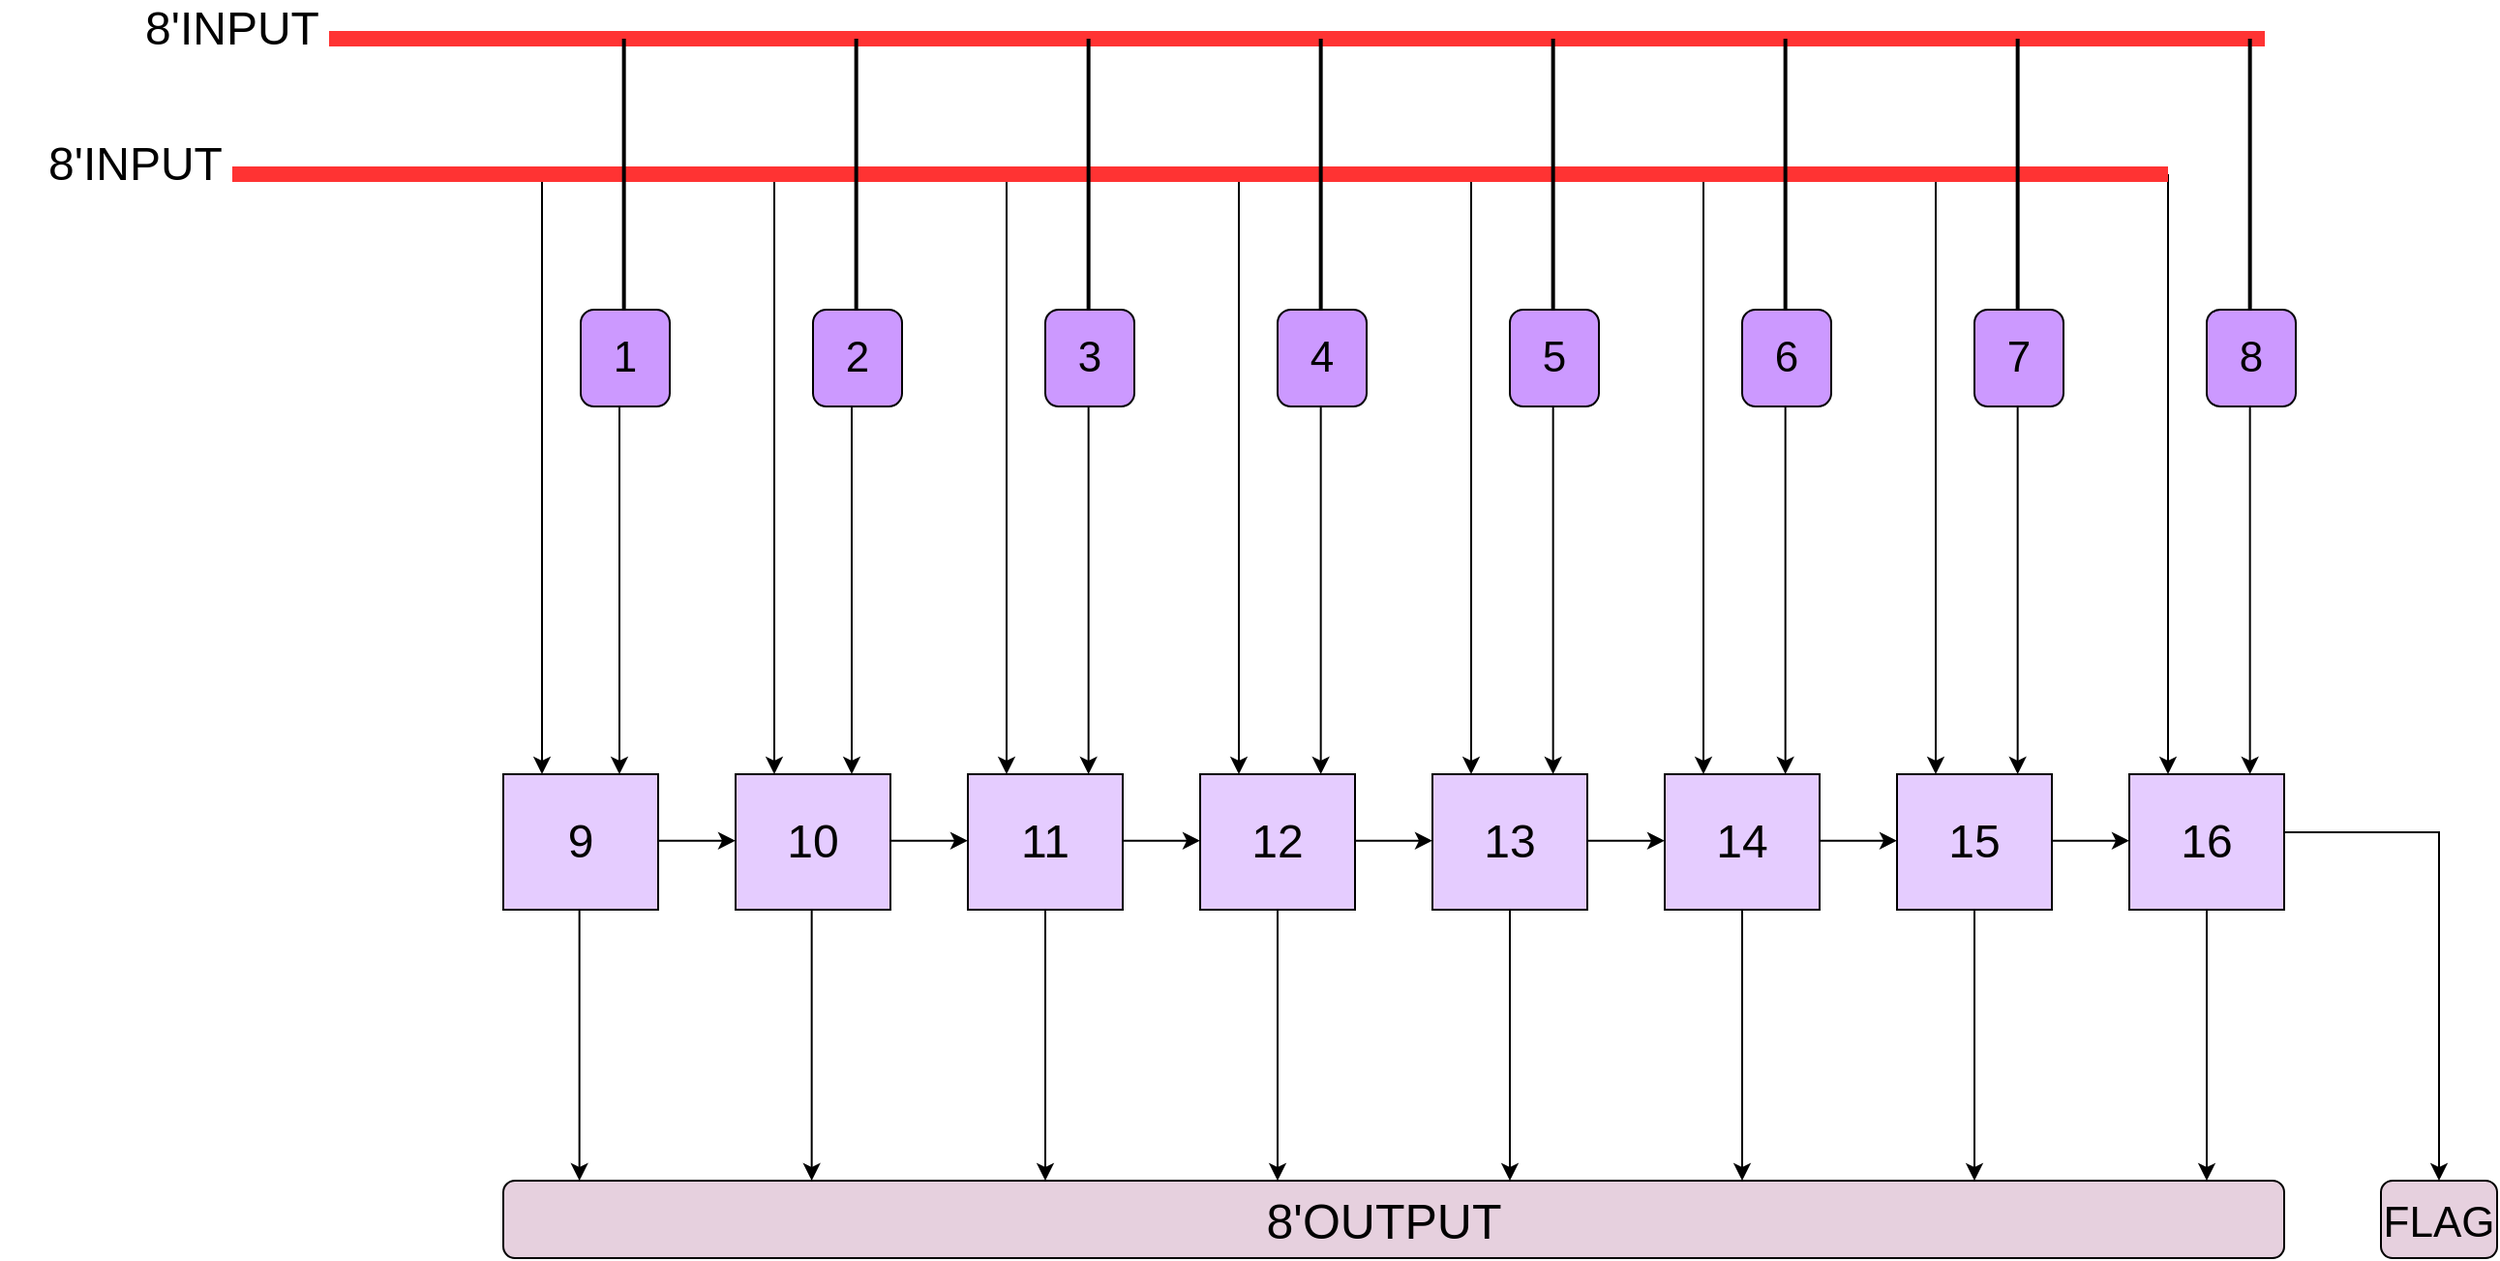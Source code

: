 <mxfile version="17.2.2" type="github">
  <diagram id="6qBSWGZqCgJ421mRusej" name="Page-1">
    <mxGraphModel dx="1311" dy="1225" grid="1" gridSize="10" guides="1" tooltips="1" connect="1" arrows="1" fold="1" page="1" pageScale="1" pageWidth="827" pageHeight="1169" math="0" shadow="0">
      <root>
        <mxCell id="0" />
        <mxCell id="1" parent="0" />
        <mxCell id="blIba7tBWrxj8l8xD1Xf-1" value="&lt;font style=&quot;font-size: 24px&quot;&gt;10&lt;/font&gt;" style="rounded=0;whiteSpace=wrap;html=1;fillColor=#E5CCFF;" vertex="1" parent="1">
          <mxGeometry x="510" y="630" width="80" height="70" as="geometry" />
        </mxCell>
        <mxCell id="blIba7tBWrxj8l8xD1Xf-3" value="11" style="rounded=0;whiteSpace=wrap;html=1;fillColor=#E5CCFF;fontSize=24;" vertex="1" parent="1">
          <mxGeometry x="630" y="630" width="80" height="70" as="geometry" />
        </mxCell>
        <mxCell id="blIba7tBWrxj8l8xD1Xf-4" value="12" style="rounded=0;whiteSpace=wrap;html=1;fillColor=#E5CCFF;fontSize=24;" vertex="1" parent="1">
          <mxGeometry x="750" y="630" width="80" height="70" as="geometry" />
        </mxCell>
        <mxCell id="blIba7tBWrxj8l8xD1Xf-5" value="13" style="rounded=0;whiteSpace=wrap;html=1;fillColor=#E5CCFF;fontSize=24;" vertex="1" parent="1">
          <mxGeometry x="870" y="630" width="80" height="70" as="geometry" />
        </mxCell>
        <mxCell id="blIba7tBWrxj8l8xD1Xf-6" value="14" style="rounded=0;whiteSpace=wrap;html=1;fillColor=#E5CCFF;fontSize=24;" vertex="1" parent="1">
          <mxGeometry x="990" y="630" width="80" height="70" as="geometry" />
        </mxCell>
        <mxCell id="blIba7tBWrxj8l8xD1Xf-7" value="&lt;font style=&quot;font-size: 24px&quot;&gt;9&lt;/font&gt;" style="rounded=0;whiteSpace=wrap;html=1;fillColor=#E5CCFF;" vertex="1" parent="1">
          <mxGeometry x="390" y="630" width="80" height="70" as="geometry" />
        </mxCell>
        <mxCell id="blIba7tBWrxj8l8xD1Xf-8" value="15" style="rounded=0;whiteSpace=wrap;html=1;fillColor=#E5CCFF;fontSize=24;" vertex="1" parent="1">
          <mxGeometry x="1110" y="630" width="80" height="70" as="geometry" />
        </mxCell>
        <mxCell id="blIba7tBWrxj8l8xD1Xf-9" value="16" style="rounded=0;whiteSpace=wrap;html=1;fillColor=#E5CCFF;fontSize=24;" vertex="1" parent="1">
          <mxGeometry x="1230" y="630" width="80" height="70" as="geometry" />
        </mxCell>
        <mxCell id="blIba7tBWrxj8l8xD1Xf-10" value="" style="endArrow=classic;html=1;rounded=0;" edge="1" parent="1">
          <mxGeometry width="50" height="50" relative="1" as="geometry">
            <mxPoint x="410" y="320" as="sourcePoint" />
            <mxPoint x="410" y="630" as="targetPoint" />
          </mxGeometry>
        </mxCell>
        <mxCell id="blIba7tBWrxj8l8xD1Xf-11" value="" style="endArrow=classic;html=1;rounded=0;" edge="1" parent="1">
          <mxGeometry width="50" height="50" relative="1" as="geometry">
            <mxPoint x="450" y="440" as="sourcePoint" />
            <mxPoint x="450" y="630" as="targetPoint" />
          </mxGeometry>
        </mxCell>
        <mxCell id="blIba7tBWrxj8l8xD1Xf-26" value="" style="endArrow=classic;html=1;rounded=0;" edge="1" parent="1">
          <mxGeometry width="50" height="50" relative="1" as="geometry">
            <mxPoint x="470" y="664.33" as="sourcePoint" />
            <mxPoint x="510" y="664.33" as="targetPoint" />
          </mxGeometry>
        </mxCell>
        <mxCell id="blIba7tBWrxj8l8xD1Xf-27" value="" style="endArrow=classic;html=1;rounded=0;" edge="1" parent="1">
          <mxGeometry width="50" height="50" relative="1" as="geometry">
            <mxPoint x="590" y="664.33" as="sourcePoint" />
            <mxPoint x="630" y="664.33" as="targetPoint" />
          </mxGeometry>
        </mxCell>
        <mxCell id="blIba7tBWrxj8l8xD1Xf-28" value="" style="endArrow=classic;html=1;rounded=0;" edge="1" parent="1">
          <mxGeometry width="50" height="50" relative="1" as="geometry">
            <mxPoint x="710" y="664.33" as="sourcePoint" />
            <mxPoint x="750" y="664.33" as="targetPoint" />
          </mxGeometry>
        </mxCell>
        <mxCell id="blIba7tBWrxj8l8xD1Xf-30" value="" style="endArrow=classic;html=1;rounded=0;" edge="1" parent="1">
          <mxGeometry width="50" height="50" relative="1" as="geometry">
            <mxPoint x="830" y="664.33" as="sourcePoint" />
            <mxPoint x="870" y="664.33" as="targetPoint" />
          </mxGeometry>
        </mxCell>
        <mxCell id="blIba7tBWrxj8l8xD1Xf-31" value="" style="endArrow=classic;html=1;rounded=0;" edge="1" parent="1">
          <mxGeometry width="50" height="50" relative="1" as="geometry">
            <mxPoint x="950" y="664.33" as="sourcePoint" />
            <mxPoint x="990" y="664.33" as="targetPoint" />
          </mxGeometry>
        </mxCell>
        <mxCell id="blIba7tBWrxj8l8xD1Xf-32" value="" style="endArrow=classic;html=1;rounded=0;" edge="1" parent="1">
          <mxGeometry width="50" height="50" relative="1" as="geometry">
            <mxPoint x="1070" y="664.33" as="sourcePoint" />
            <mxPoint x="1110" y="664.33" as="targetPoint" />
          </mxGeometry>
        </mxCell>
        <mxCell id="blIba7tBWrxj8l8xD1Xf-33" value="" style="endArrow=classic;html=1;rounded=0;" edge="1" parent="1">
          <mxGeometry width="50" height="50" relative="1" as="geometry">
            <mxPoint x="1190" y="664.33" as="sourcePoint" />
            <mxPoint x="1230" y="664.33" as="targetPoint" />
          </mxGeometry>
        </mxCell>
        <mxCell id="blIba7tBWrxj8l8xD1Xf-34" value="" style="endArrow=classic;html=1;rounded=0;" edge="1" parent="1">
          <mxGeometry width="50" height="50" relative="1" as="geometry">
            <mxPoint x="1310" y="660" as="sourcePoint" />
            <mxPoint x="1390" y="840" as="targetPoint" />
            <Array as="points">
              <mxPoint x="1390" y="660" />
            </Array>
          </mxGeometry>
        </mxCell>
        <mxCell id="blIba7tBWrxj8l8xD1Xf-35" value="" style="endArrow=classic;html=1;rounded=0;" edge="1" parent="1">
          <mxGeometry width="50" height="50" relative="1" as="geometry">
            <mxPoint x="429.33" y="700" as="sourcePoint" />
            <mxPoint x="429.33" y="840" as="targetPoint" />
          </mxGeometry>
        </mxCell>
        <mxCell id="blIba7tBWrxj8l8xD1Xf-36" value="" style="endArrow=classic;html=1;rounded=0;" edge="1" parent="1">
          <mxGeometry width="50" height="50" relative="1" as="geometry">
            <mxPoint x="549.33" y="700" as="sourcePoint" />
            <mxPoint x="549.33" y="840" as="targetPoint" />
          </mxGeometry>
        </mxCell>
        <mxCell id="blIba7tBWrxj8l8xD1Xf-38" value="" style="endArrow=classic;html=1;rounded=0;" edge="1" parent="1">
          <mxGeometry width="50" height="50" relative="1" as="geometry">
            <mxPoint x="670.0" y="700" as="sourcePoint" />
            <mxPoint x="670.0" y="840" as="targetPoint" />
          </mxGeometry>
        </mxCell>
        <mxCell id="blIba7tBWrxj8l8xD1Xf-39" value="" style="endArrow=classic;html=1;rounded=0;" edge="1" parent="1">
          <mxGeometry width="50" height="50" relative="1" as="geometry">
            <mxPoint x="790.0" y="700" as="sourcePoint" />
            <mxPoint x="790.0" y="840" as="targetPoint" />
          </mxGeometry>
        </mxCell>
        <mxCell id="blIba7tBWrxj8l8xD1Xf-40" value="" style="endArrow=classic;html=1;rounded=0;" edge="1" parent="1">
          <mxGeometry width="50" height="50" relative="1" as="geometry">
            <mxPoint x="910" y="700" as="sourcePoint" />
            <mxPoint x="910" y="840" as="targetPoint" />
          </mxGeometry>
        </mxCell>
        <mxCell id="blIba7tBWrxj8l8xD1Xf-41" value="" style="endArrow=classic;html=1;rounded=0;" edge="1" parent="1">
          <mxGeometry width="50" height="50" relative="1" as="geometry">
            <mxPoint x="1030" y="700" as="sourcePoint" />
            <mxPoint x="1030" y="840" as="targetPoint" />
          </mxGeometry>
        </mxCell>
        <mxCell id="blIba7tBWrxj8l8xD1Xf-42" value="" style="endArrow=classic;html=1;rounded=0;" edge="1" parent="1">
          <mxGeometry width="50" height="50" relative="1" as="geometry">
            <mxPoint x="1150" y="700" as="sourcePoint" />
            <mxPoint x="1150" y="840" as="targetPoint" />
          </mxGeometry>
        </mxCell>
        <mxCell id="blIba7tBWrxj8l8xD1Xf-43" value="" style="endArrow=classic;html=1;rounded=0;" edge="1" parent="1">
          <mxGeometry width="50" height="50" relative="1" as="geometry">
            <mxPoint x="1270" y="700" as="sourcePoint" />
            <mxPoint x="1270" y="840" as="targetPoint" />
          </mxGeometry>
        </mxCell>
        <mxCell id="blIba7tBWrxj8l8xD1Xf-44" value="" style="rounded=1;whiteSpace=wrap;html=1;fillColor=#E6D0DE;" vertex="1" parent="1">
          <mxGeometry x="390" y="840" width="920" height="40" as="geometry" />
        </mxCell>
        <mxCell id="blIba7tBWrxj8l8xD1Xf-45" value="&lt;font style=&quot;font-size: 25px&quot;&gt;8&#39;OUTPUT&lt;/font&gt;" style="text;html=1;strokeColor=none;fillColor=none;align=center;verticalAlign=middle;whiteSpace=wrap;rounded=0;" vertex="1" parent="1">
          <mxGeometry x="730" y="845" width="230" height="30" as="geometry" />
        </mxCell>
        <mxCell id="blIba7tBWrxj8l8xD1Xf-46" value="" style="rounded=1;whiteSpace=wrap;html=1;fontSize=25;fillColor=#E6D0DE;" vertex="1" parent="1">
          <mxGeometry x="1360" y="840" width="60" height="40" as="geometry" />
        </mxCell>
        <mxCell id="blIba7tBWrxj8l8xD1Xf-47" value="&lt;font style=&quot;font-size: 22px&quot;&gt;FLAG&lt;/font&gt;" style="text;html=1;strokeColor=none;fillColor=none;align=center;verticalAlign=middle;whiteSpace=wrap;rounded=0;fontSize=25;" vertex="1" parent="1">
          <mxGeometry x="1360" y="845" width="60" height="30" as="geometry" />
        </mxCell>
        <mxCell id="blIba7tBWrxj8l8xD1Xf-48" value="" style="endArrow=classic;html=1;rounded=0;" edge="1" parent="1">
          <mxGeometry width="50" height="50" relative="1" as="geometry">
            <mxPoint x="570" y="440" as="sourcePoint" />
            <mxPoint x="570" y="630" as="targetPoint" />
          </mxGeometry>
        </mxCell>
        <mxCell id="blIba7tBWrxj8l8xD1Xf-55" value="1" style="rounded=1;whiteSpace=wrap;html=1;fontSize=22;fillColor=#CC99FF;" vertex="1" parent="1">
          <mxGeometry x="430" y="390" width="46" height="50" as="geometry" />
        </mxCell>
        <mxCell id="blIba7tBWrxj8l8xD1Xf-56" value="2" style="rounded=1;whiteSpace=wrap;html=1;fontSize=22;fillColor=#CC99FF;" vertex="1" parent="1">
          <mxGeometry x="550" y="390" width="46" height="50" as="geometry" />
        </mxCell>
        <mxCell id="blIba7tBWrxj8l8xD1Xf-57" value="3" style="rounded=1;whiteSpace=wrap;html=1;fontSize=22;fillColor=#CC99FF;" vertex="1" parent="1">
          <mxGeometry x="670" y="390" width="46" height="50" as="geometry" />
        </mxCell>
        <mxCell id="blIba7tBWrxj8l8xD1Xf-58" value="4" style="rounded=1;whiteSpace=wrap;html=1;fontSize=22;fillColor=#CC99FF;" vertex="1" parent="1">
          <mxGeometry x="790" y="390" width="46" height="50" as="geometry" />
        </mxCell>
        <mxCell id="blIba7tBWrxj8l8xD1Xf-59" value="5" style="rounded=1;whiteSpace=wrap;html=1;fontSize=22;fillColor=#CC99FF;" vertex="1" parent="1">
          <mxGeometry x="910" y="390" width="46" height="50" as="geometry" />
        </mxCell>
        <mxCell id="blIba7tBWrxj8l8xD1Xf-60" value="6" style="rounded=1;whiteSpace=wrap;html=1;fontSize=22;fillColor=#CC99FF;" vertex="1" parent="1">
          <mxGeometry x="1030" y="390" width="46" height="50" as="geometry" />
        </mxCell>
        <mxCell id="blIba7tBWrxj8l8xD1Xf-61" value="7" style="rounded=1;whiteSpace=wrap;html=1;fontSize=22;fillColor=#CC99FF;" vertex="1" parent="1">
          <mxGeometry x="1150" y="390" width="46" height="50" as="geometry" />
        </mxCell>
        <mxCell id="blIba7tBWrxj8l8xD1Xf-62" value="8" style="rounded=1;whiteSpace=wrap;html=1;fontSize=22;fillColor=#CC99FF;" vertex="1" parent="1">
          <mxGeometry x="1270" y="390" width="46" height="50" as="geometry" />
        </mxCell>
        <mxCell id="blIba7tBWrxj8l8xD1Xf-63" value="" style="endArrow=classic;html=1;rounded=0;" edge="1" parent="1">
          <mxGeometry width="50" height="50" relative="1" as="geometry">
            <mxPoint x="692.33" y="440" as="sourcePoint" />
            <mxPoint x="692.33" y="630" as="targetPoint" />
          </mxGeometry>
        </mxCell>
        <mxCell id="blIba7tBWrxj8l8xD1Xf-64" value="" style="endArrow=classic;html=1;rounded=0;" edge="1" parent="1">
          <mxGeometry width="50" height="50" relative="1" as="geometry">
            <mxPoint x="812.33" y="440" as="sourcePoint" />
            <mxPoint x="812.33" y="630" as="targetPoint" />
          </mxGeometry>
        </mxCell>
        <mxCell id="blIba7tBWrxj8l8xD1Xf-65" value="" style="endArrow=classic;html=1;rounded=0;" edge="1" parent="1">
          <mxGeometry width="50" height="50" relative="1" as="geometry">
            <mxPoint x="932.33" y="440" as="sourcePoint" />
            <mxPoint x="932.33" y="630" as="targetPoint" />
          </mxGeometry>
        </mxCell>
        <mxCell id="blIba7tBWrxj8l8xD1Xf-66" value="" style="endArrow=classic;html=1;rounded=0;" edge="1" parent="1">
          <mxGeometry width="50" height="50" relative="1" as="geometry">
            <mxPoint x="1052.33" y="440" as="sourcePoint" />
            <mxPoint x="1052.33" y="630" as="targetPoint" />
          </mxGeometry>
        </mxCell>
        <mxCell id="blIba7tBWrxj8l8xD1Xf-67" value="" style="endArrow=classic;html=1;rounded=0;" edge="1" parent="1">
          <mxGeometry width="50" height="50" relative="1" as="geometry">
            <mxPoint x="1172.33" y="440" as="sourcePoint" />
            <mxPoint x="1172.33" y="630" as="targetPoint" />
          </mxGeometry>
        </mxCell>
        <mxCell id="blIba7tBWrxj8l8xD1Xf-68" value="" style="endArrow=classic;html=1;rounded=0;" edge="1" parent="1">
          <mxGeometry width="50" height="50" relative="1" as="geometry">
            <mxPoint x="1292.33" y="440" as="sourcePoint" />
            <mxPoint x="1292.33" y="630" as="targetPoint" />
          </mxGeometry>
        </mxCell>
        <mxCell id="blIba7tBWrxj8l8xD1Xf-69" value="" style="endArrow=classic;html=1;rounded=0;" edge="1" parent="1">
          <mxGeometry width="50" height="50" relative="1" as="geometry">
            <mxPoint x="530" y="320" as="sourcePoint" />
            <mxPoint x="530" y="630" as="targetPoint" />
          </mxGeometry>
        </mxCell>
        <mxCell id="blIba7tBWrxj8l8xD1Xf-70" value="" style="endArrow=classic;html=1;rounded=0;" edge="1" parent="1">
          <mxGeometry width="50" height="50" relative="1" as="geometry">
            <mxPoint x="650" y="320" as="sourcePoint" />
            <mxPoint x="650" y="630" as="targetPoint" />
          </mxGeometry>
        </mxCell>
        <mxCell id="blIba7tBWrxj8l8xD1Xf-71" value="" style="endArrow=classic;html=1;rounded=0;" edge="1" parent="1">
          <mxGeometry width="50" height="50" relative="1" as="geometry">
            <mxPoint x="770" y="320" as="sourcePoint" />
            <mxPoint x="770" y="630" as="targetPoint" />
          </mxGeometry>
        </mxCell>
        <mxCell id="blIba7tBWrxj8l8xD1Xf-72" value="" style="endArrow=classic;html=1;rounded=0;" edge="1" parent="1">
          <mxGeometry width="50" height="50" relative="1" as="geometry">
            <mxPoint x="890" y="320" as="sourcePoint" />
            <mxPoint x="890" y="630" as="targetPoint" />
          </mxGeometry>
        </mxCell>
        <mxCell id="blIba7tBWrxj8l8xD1Xf-73" value="" style="endArrow=classic;html=1;rounded=0;" edge="1" parent="1">
          <mxGeometry width="50" height="50" relative="1" as="geometry">
            <mxPoint x="1010" y="320" as="sourcePoint" />
            <mxPoint x="1010" y="630" as="targetPoint" />
          </mxGeometry>
        </mxCell>
        <mxCell id="blIba7tBWrxj8l8xD1Xf-74" value="" style="endArrow=classic;html=1;rounded=0;" edge="1" parent="1">
          <mxGeometry width="50" height="50" relative="1" as="geometry">
            <mxPoint x="1130" y="320" as="sourcePoint" />
            <mxPoint x="1130" y="630" as="targetPoint" />
          </mxGeometry>
        </mxCell>
        <mxCell id="blIba7tBWrxj8l8xD1Xf-75" value="" style="endArrow=classic;html=1;rounded=0;" edge="1" parent="1">
          <mxGeometry width="50" height="50" relative="1" as="geometry">
            <mxPoint x="1250" y="320" as="sourcePoint" />
            <mxPoint x="1250" y="630" as="targetPoint" />
          </mxGeometry>
        </mxCell>
        <mxCell id="blIba7tBWrxj8l8xD1Xf-76" value="" style="endArrow=none;html=1;rounded=0;fontSize=24;strokeWidth=8;strokeColor=#FF3333;" edge="1" parent="1">
          <mxGeometry width="50" height="50" relative="1" as="geometry">
            <mxPoint x="250" y="320" as="sourcePoint" />
            <mxPoint x="1250" y="320" as="targetPoint" />
          </mxGeometry>
        </mxCell>
        <mxCell id="blIba7tBWrxj8l8xD1Xf-77" value="" style="endArrow=none;html=1;rounded=0;fontSize=24;strokeWidth=8;strokeColor=#FF3333;" edge="1" parent="1">
          <mxGeometry width="50" height="50" relative="1" as="geometry">
            <mxPoint x="300" y="250" as="sourcePoint" />
            <mxPoint x="1300" y="250" as="targetPoint" />
          </mxGeometry>
        </mxCell>
        <mxCell id="blIba7tBWrxj8l8xD1Xf-79" value="" style="endArrow=none;html=1;rounded=0;fontSize=24;strokeColor=#000000;strokeWidth=2;" edge="1" parent="1">
          <mxGeometry width="50" height="50" relative="1" as="geometry">
            <mxPoint x="452.33" y="390" as="sourcePoint" />
            <mxPoint x="452.33" y="250" as="targetPoint" />
          </mxGeometry>
        </mxCell>
        <mxCell id="blIba7tBWrxj8l8xD1Xf-80" value="" style="endArrow=none;html=1;rounded=0;fontSize=24;strokeColor=#000000;strokeWidth=2;" edge="1" parent="1">
          <mxGeometry width="50" height="50" relative="1" as="geometry">
            <mxPoint x="572.33" y="390" as="sourcePoint" />
            <mxPoint x="572.33" y="250" as="targetPoint" />
          </mxGeometry>
        </mxCell>
        <mxCell id="blIba7tBWrxj8l8xD1Xf-81" value="" style="endArrow=none;html=1;rounded=0;fontSize=24;strokeColor=#000000;strokeWidth=2;" edge="1" parent="1">
          <mxGeometry width="50" height="50" relative="1" as="geometry">
            <mxPoint x="692.33" y="390" as="sourcePoint" />
            <mxPoint x="692.33" y="250" as="targetPoint" />
          </mxGeometry>
        </mxCell>
        <mxCell id="blIba7tBWrxj8l8xD1Xf-82" value="" style="endArrow=none;html=1;rounded=0;fontSize=24;strokeColor=#000000;strokeWidth=2;" edge="1" parent="1">
          <mxGeometry width="50" height="50" relative="1" as="geometry">
            <mxPoint x="812.33" y="390" as="sourcePoint" />
            <mxPoint x="812.33" y="250" as="targetPoint" />
          </mxGeometry>
        </mxCell>
        <mxCell id="blIba7tBWrxj8l8xD1Xf-83" value="" style="endArrow=none;html=1;rounded=0;fontSize=24;strokeColor=#000000;strokeWidth=2;" edge="1" parent="1">
          <mxGeometry width="50" height="50" relative="1" as="geometry">
            <mxPoint x="932.33" y="390" as="sourcePoint" />
            <mxPoint x="932.33" y="250" as="targetPoint" />
          </mxGeometry>
        </mxCell>
        <mxCell id="blIba7tBWrxj8l8xD1Xf-84" value="" style="endArrow=none;html=1;rounded=0;fontSize=24;strokeColor=#000000;strokeWidth=2;" edge="1" parent="1">
          <mxGeometry width="50" height="50" relative="1" as="geometry">
            <mxPoint x="1052.33" y="390" as="sourcePoint" />
            <mxPoint x="1052.33" y="250" as="targetPoint" />
          </mxGeometry>
        </mxCell>
        <mxCell id="blIba7tBWrxj8l8xD1Xf-85" value="" style="endArrow=none;html=1;rounded=0;fontSize=24;strokeColor=#000000;strokeWidth=2;" edge="1" parent="1">
          <mxGeometry width="50" height="50" relative="1" as="geometry">
            <mxPoint x="1172.33" y="390" as="sourcePoint" />
            <mxPoint x="1172.33" y="250" as="targetPoint" />
          </mxGeometry>
        </mxCell>
        <mxCell id="blIba7tBWrxj8l8xD1Xf-86" value="" style="endArrow=none;html=1;rounded=0;fontSize=24;strokeColor=#000000;strokeWidth=2;" edge="1" parent="1">
          <mxGeometry width="50" height="50" relative="1" as="geometry">
            <mxPoint x="1292.33" y="390" as="sourcePoint" />
            <mxPoint x="1292.33" y="250" as="targetPoint" />
          </mxGeometry>
        </mxCell>
        <mxCell id="blIba7tBWrxj8l8xD1Xf-87" value="8&#39;INPUT" style="text;html=1;strokeColor=none;fillColor=none;align=center;verticalAlign=middle;whiteSpace=wrap;rounded=0;fontSize=24;" vertex="1" parent="1">
          <mxGeometry x="180" y="230" width="140" height="30" as="geometry" />
        </mxCell>
        <mxCell id="blIba7tBWrxj8l8xD1Xf-88" value="8&#39;INPUT" style="text;html=1;strokeColor=none;fillColor=none;align=center;verticalAlign=middle;whiteSpace=wrap;rounded=0;fontSize=24;" vertex="1" parent="1">
          <mxGeometry x="130" y="300" width="140" height="30" as="geometry" />
        </mxCell>
      </root>
    </mxGraphModel>
  </diagram>
</mxfile>
